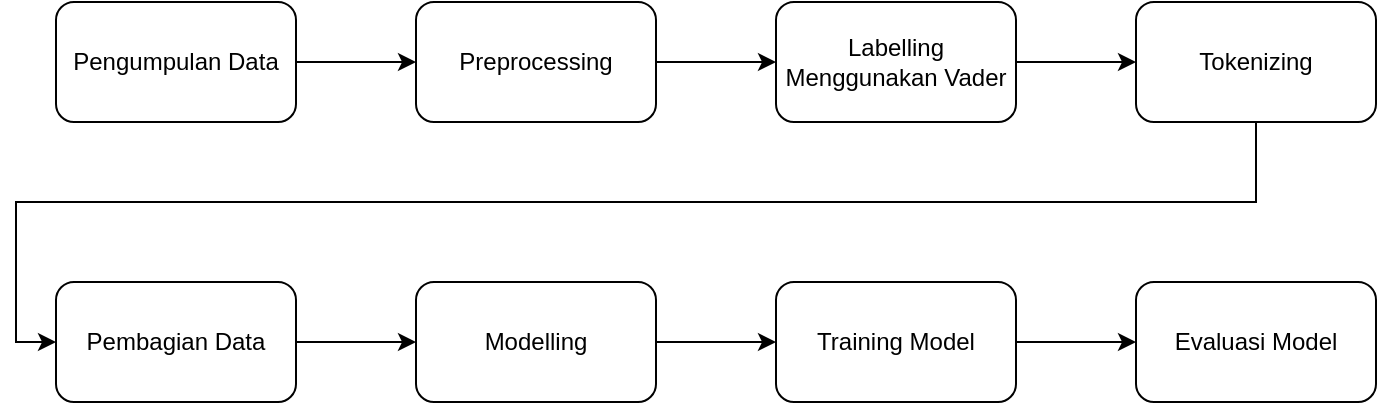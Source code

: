 <mxfile version="20.8.23" type="device"><diagram name="Page-1" id="qd18x4fOGLkfCBa0iWI6"><mxGraphModel dx="1050" dy="541" grid="1" gridSize="10" guides="1" tooltips="1" connect="1" arrows="1" fold="1" page="1" pageScale="1" pageWidth="850" pageHeight="1100" math="0" shadow="0"><root><mxCell id="0"/><mxCell id="1" parent="0"/><mxCell id="BgI7rsDWRk17uvt3KeA7-9" style="edgeStyle=orthogonalEdgeStyle;rounded=0;orthogonalLoop=1;jettySize=auto;html=1;entryX=0;entryY=0.5;entryDx=0;entryDy=0;" edge="1" parent="1" source="BgI7rsDWRk17uvt3KeA7-1" target="BgI7rsDWRk17uvt3KeA7-2"><mxGeometry relative="1" as="geometry"/></mxCell><mxCell id="BgI7rsDWRk17uvt3KeA7-1" value="Pengumpulan Data" style="rounded=1;whiteSpace=wrap;html=1;" vertex="1" parent="1"><mxGeometry x="60" y="150" width="120" height="60" as="geometry"/></mxCell><mxCell id="BgI7rsDWRk17uvt3KeA7-10" style="edgeStyle=orthogonalEdgeStyle;rounded=0;orthogonalLoop=1;jettySize=auto;html=1;entryX=0;entryY=0.5;entryDx=0;entryDy=0;" edge="1" parent="1" source="BgI7rsDWRk17uvt3KeA7-2" target="BgI7rsDWRk17uvt3KeA7-3"><mxGeometry relative="1" as="geometry"/></mxCell><mxCell id="BgI7rsDWRk17uvt3KeA7-2" value="Preprocessing" style="rounded=1;whiteSpace=wrap;html=1;" vertex="1" parent="1"><mxGeometry x="240" y="150" width="120" height="60" as="geometry"/></mxCell><mxCell id="BgI7rsDWRk17uvt3KeA7-11" style="edgeStyle=orthogonalEdgeStyle;rounded=0;orthogonalLoop=1;jettySize=auto;html=1;" edge="1" parent="1" source="BgI7rsDWRk17uvt3KeA7-3" target="BgI7rsDWRk17uvt3KeA7-4"><mxGeometry relative="1" as="geometry"/></mxCell><mxCell id="BgI7rsDWRk17uvt3KeA7-3" value="Labelling Menggunakan Vader" style="rounded=1;whiteSpace=wrap;html=1;" vertex="1" parent="1"><mxGeometry x="420" y="150" width="120" height="60" as="geometry"/></mxCell><mxCell id="BgI7rsDWRk17uvt3KeA7-12" style="edgeStyle=orthogonalEdgeStyle;rounded=0;orthogonalLoop=1;jettySize=auto;html=1;entryX=0;entryY=0.5;entryDx=0;entryDy=0;" edge="1" parent="1" source="BgI7rsDWRk17uvt3KeA7-4" target="BgI7rsDWRk17uvt3KeA7-5"><mxGeometry relative="1" as="geometry"><Array as="points"><mxPoint x="660" y="250"/><mxPoint x="40" y="250"/><mxPoint x="40" y="320"/></Array></mxGeometry></mxCell><mxCell id="BgI7rsDWRk17uvt3KeA7-4" value="Tokenizing" style="rounded=1;whiteSpace=wrap;html=1;" vertex="1" parent="1"><mxGeometry x="600" y="150" width="120" height="60" as="geometry"/></mxCell><mxCell id="BgI7rsDWRk17uvt3KeA7-13" style="edgeStyle=orthogonalEdgeStyle;rounded=0;orthogonalLoop=1;jettySize=auto;html=1;entryX=0;entryY=0.5;entryDx=0;entryDy=0;" edge="1" parent="1" source="BgI7rsDWRk17uvt3KeA7-5" target="BgI7rsDWRk17uvt3KeA7-6"><mxGeometry relative="1" as="geometry"/></mxCell><mxCell id="BgI7rsDWRk17uvt3KeA7-5" value="Pembagian Data" style="rounded=1;whiteSpace=wrap;html=1;" vertex="1" parent="1"><mxGeometry x="60" y="290" width="120" height="60" as="geometry"/></mxCell><mxCell id="BgI7rsDWRk17uvt3KeA7-14" style="edgeStyle=orthogonalEdgeStyle;rounded=0;orthogonalLoop=1;jettySize=auto;html=1;" edge="1" parent="1" source="BgI7rsDWRk17uvt3KeA7-6" target="BgI7rsDWRk17uvt3KeA7-7"><mxGeometry relative="1" as="geometry"/></mxCell><mxCell id="BgI7rsDWRk17uvt3KeA7-6" value="Modelling" style="rounded=1;whiteSpace=wrap;html=1;" vertex="1" parent="1"><mxGeometry x="240" y="290" width="120" height="60" as="geometry"/></mxCell><mxCell id="BgI7rsDWRk17uvt3KeA7-15" style="edgeStyle=orthogonalEdgeStyle;rounded=0;orthogonalLoop=1;jettySize=auto;html=1;entryX=0;entryY=0.5;entryDx=0;entryDy=0;" edge="1" parent="1" source="BgI7rsDWRk17uvt3KeA7-7" target="BgI7rsDWRk17uvt3KeA7-8"><mxGeometry relative="1" as="geometry"/></mxCell><mxCell id="BgI7rsDWRk17uvt3KeA7-7" value="Training Model" style="rounded=1;whiteSpace=wrap;html=1;" vertex="1" parent="1"><mxGeometry x="420" y="290" width="120" height="60" as="geometry"/></mxCell><mxCell id="BgI7rsDWRk17uvt3KeA7-8" value="Evaluasi Model" style="rounded=1;whiteSpace=wrap;html=1;" vertex="1" parent="1"><mxGeometry x="600" y="290" width="120" height="60" as="geometry"/></mxCell></root></mxGraphModel></diagram></mxfile>